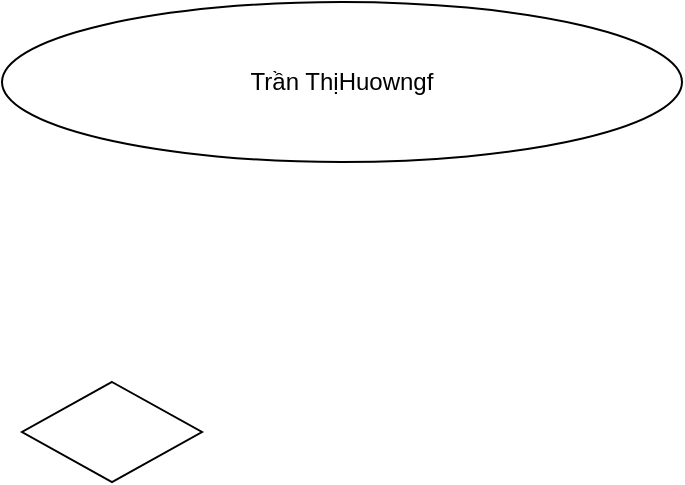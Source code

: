 <mxfile version="24.8.3">
  <diagram name="Trang-1" id="pjf1w4kvpYQWBEQBkmNG">
    <mxGraphModel dx="1289" dy="605" grid="1" gridSize="10" guides="1" tooltips="1" connect="1" arrows="1" fold="1" page="0" pageScale="1" pageWidth="827" pageHeight="1169" math="0" shadow="0">
      <root>
        <mxCell id="0" />
        <mxCell id="1" parent="0" />
        <mxCell id="1MHYraQ7-OuTu7WsoPmK-1" value="Trần ThịHuowngf" style="ellipse;whiteSpace=wrap;html=1;" parent="1" vertex="1">
          <mxGeometry x="40" y="130" width="340" height="80" as="geometry" />
        </mxCell>
        <mxCell id="88GRT2NpLmuiY70dsS1t-1" value="" style="rhombus;whiteSpace=wrap;html=1;" parent="1" vertex="1">
          <mxGeometry x="50" y="320" width="90" height="50" as="geometry" />
        </mxCell>
      </root>
    </mxGraphModel>
  </diagram>
</mxfile>
